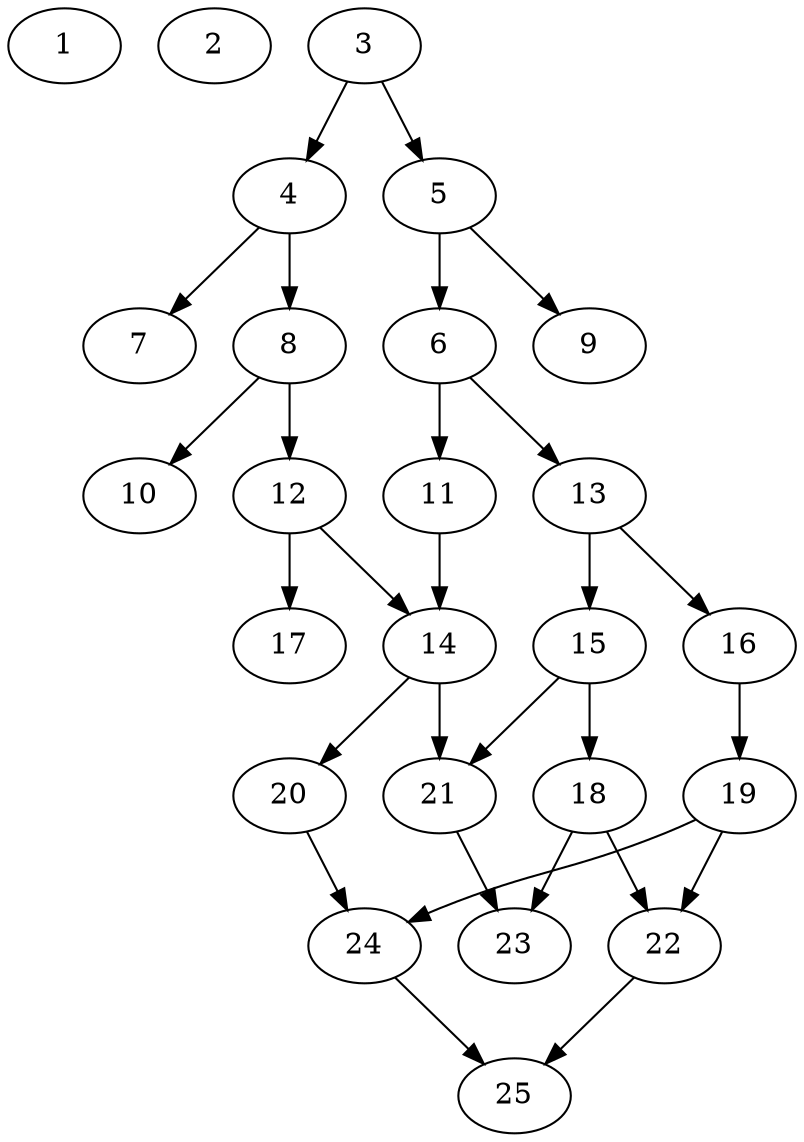 // DAG automatically generated by daggen at Thu Oct  3 14:00:40 2019
// ./daggen --dot -n 25 --ccr 0.5 --fat 0.5 --regular 0.7 --density 0.5 --mindata 5242880 --maxdata 52428800 
digraph G {
  1 [size="64499712", alpha="0.19", expect_size="32249856"] 
  2 [size="14071808", alpha="0.13", expect_size="7035904"] 
  3 [size="73904128", alpha="0.12", expect_size="36952064"] 
  3 -> 4 [size ="36952064"]
  3 -> 5 [size ="36952064"]
  4 [size="60864512", alpha="0.15", expect_size="30432256"] 
  4 -> 7 [size ="30432256"]
  4 -> 8 [size ="30432256"]
  5 [size="13760512", alpha="0.07", expect_size="6880256"] 
  5 -> 6 [size ="6880256"]
  5 -> 9 [size ="6880256"]
  6 [size="93337600", alpha="0.10", expect_size="46668800"] 
  6 -> 11 [size ="46668800"]
  6 -> 13 [size ="46668800"]
  7 [size="84058112", alpha="0.05", expect_size="42029056"] 
  8 [size="86349824", alpha="0.09", expect_size="43174912"] 
  8 -> 10 [size ="43174912"]
  8 -> 12 [size ="43174912"]
  9 [size="93497344", alpha="0.03", expect_size="46748672"] 
  10 [size="63287296", alpha="0.12", expect_size="31643648"] 
  11 [size="96045056", alpha="0.03", expect_size="48022528"] 
  11 -> 14 [size ="48022528"]
  12 [size="90165248", alpha="0.06", expect_size="45082624"] 
  12 -> 14 [size ="45082624"]
  12 -> 17 [size ="45082624"]
  13 [size="57618432", alpha="0.18", expect_size="28809216"] 
  13 -> 15 [size ="28809216"]
  13 -> 16 [size ="28809216"]
  14 [size="18120704", alpha="0.12", expect_size="9060352"] 
  14 -> 20 [size ="9060352"]
  14 -> 21 [size ="9060352"]
  15 [size="90370048", alpha="0.02", expect_size="45185024"] 
  15 -> 18 [size ="45185024"]
  15 -> 21 [size ="45185024"]
  16 [size="27727872", alpha="0.15", expect_size="13863936"] 
  16 -> 19 [size ="13863936"]
  17 [size="73314304", alpha="0.05", expect_size="36657152"] 
  18 [size="95295488", alpha="0.08", expect_size="47647744"] 
  18 -> 22 [size ="47647744"]
  18 -> 23 [size ="47647744"]
  19 [size="41043968", alpha="0.02", expect_size="20521984"] 
  19 -> 22 [size ="20521984"]
  19 -> 24 [size ="20521984"]
  20 [size="54134784", alpha="0.07", expect_size="27067392"] 
  20 -> 24 [size ="27067392"]
  21 [size="18626560", alpha="0.04", expect_size="9313280"] 
  21 -> 23 [size ="9313280"]
  22 [size="34330624", alpha="0.02", expect_size="17165312"] 
  22 -> 25 [size ="17165312"]
  23 [size="63006720", alpha="0.12", expect_size="31503360"] 
  24 [size="51253248", alpha="0.14", expect_size="25626624"] 
  24 -> 25 [size ="25626624"]
  25 [size="14555136", alpha="0.16", expect_size="7277568"] 
}
